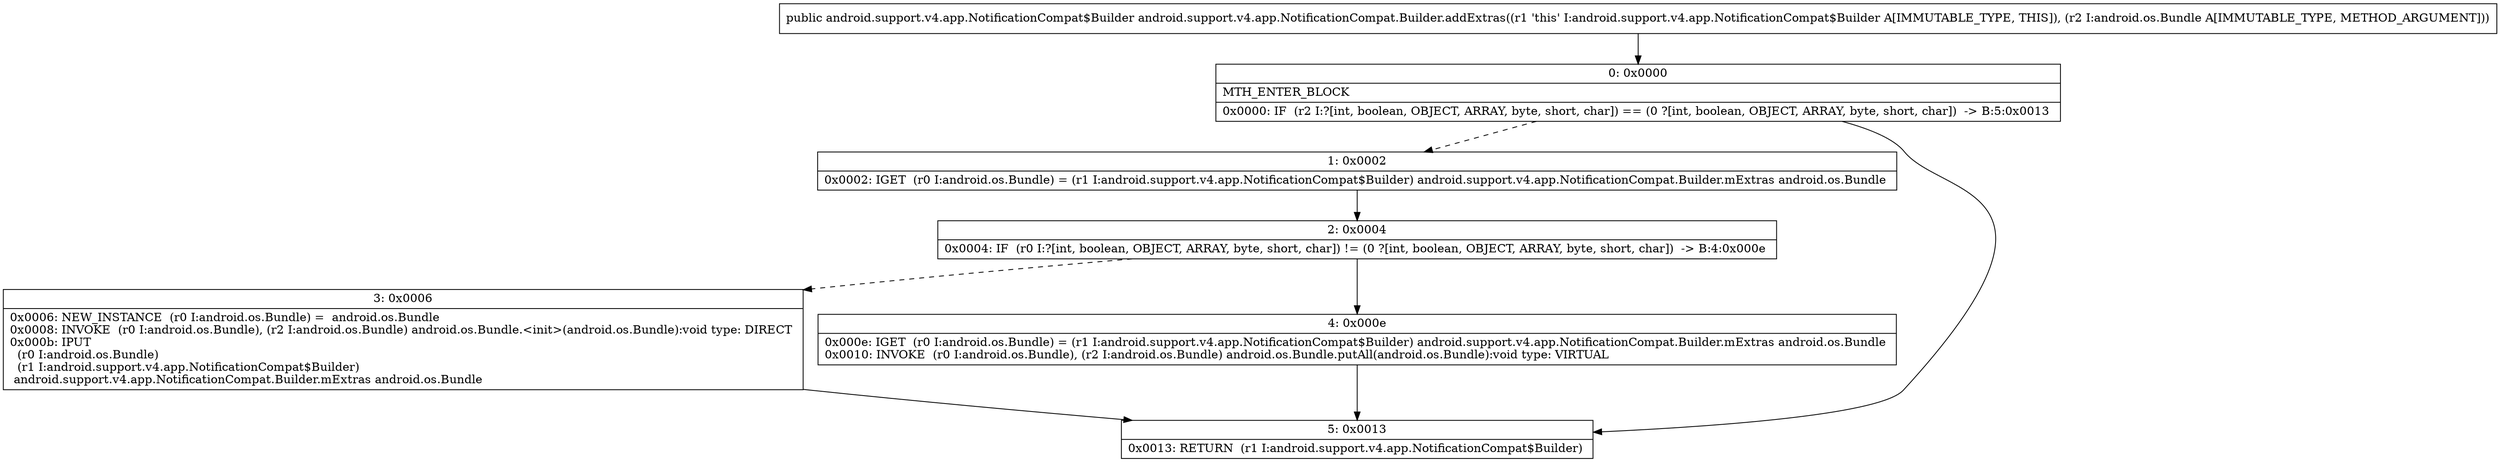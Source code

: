 digraph "CFG forandroid.support.v4.app.NotificationCompat.Builder.addExtras(Landroid\/os\/Bundle;)Landroid\/support\/v4\/app\/NotificationCompat$Builder;" {
Node_0 [shape=record,label="{0\:\ 0x0000|MTH_ENTER_BLOCK\l|0x0000: IF  (r2 I:?[int, boolean, OBJECT, ARRAY, byte, short, char]) == (0 ?[int, boolean, OBJECT, ARRAY, byte, short, char])  \-\> B:5:0x0013 \l}"];
Node_1 [shape=record,label="{1\:\ 0x0002|0x0002: IGET  (r0 I:android.os.Bundle) = (r1 I:android.support.v4.app.NotificationCompat$Builder) android.support.v4.app.NotificationCompat.Builder.mExtras android.os.Bundle \l}"];
Node_2 [shape=record,label="{2\:\ 0x0004|0x0004: IF  (r0 I:?[int, boolean, OBJECT, ARRAY, byte, short, char]) != (0 ?[int, boolean, OBJECT, ARRAY, byte, short, char])  \-\> B:4:0x000e \l}"];
Node_3 [shape=record,label="{3\:\ 0x0006|0x0006: NEW_INSTANCE  (r0 I:android.os.Bundle) =  android.os.Bundle \l0x0008: INVOKE  (r0 I:android.os.Bundle), (r2 I:android.os.Bundle) android.os.Bundle.\<init\>(android.os.Bundle):void type: DIRECT \l0x000b: IPUT  \l  (r0 I:android.os.Bundle)\l  (r1 I:android.support.v4.app.NotificationCompat$Builder)\l android.support.v4.app.NotificationCompat.Builder.mExtras android.os.Bundle \l}"];
Node_4 [shape=record,label="{4\:\ 0x000e|0x000e: IGET  (r0 I:android.os.Bundle) = (r1 I:android.support.v4.app.NotificationCompat$Builder) android.support.v4.app.NotificationCompat.Builder.mExtras android.os.Bundle \l0x0010: INVOKE  (r0 I:android.os.Bundle), (r2 I:android.os.Bundle) android.os.Bundle.putAll(android.os.Bundle):void type: VIRTUAL \l}"];
Node_5 [shape=record,label="{5\:\ 0x0013|0x0013: RETURN  (r1 I:android.support.v4.app.NotificationCompat$Builder) \l}"];
MethodNode[shape=record,label="{public android.support.v4.app.NotificationCompat$Builder android.support.v4.app.NotificationCompat.Builder.addExtras((r1 'this' I:android.support.v4.app.NotificationCompat$Builder A[IMMUTABLE_TYPE, THIS]), (r2 I:android.os.Bundle A[IMMUTABLE_TYPE, METHOD_ARGUMENT])) }"];
MethodNode -> Node_0;
Node_0 -> Node_1[style=dashed];
Node_0 -> Node_5;
Node_1 -> Node_2;
Node_2 -> Node_3[style=dashed];
Node_2 -> Node_4;
Node_3 -> Node_5;
Node_4 -> Node_5;
}

